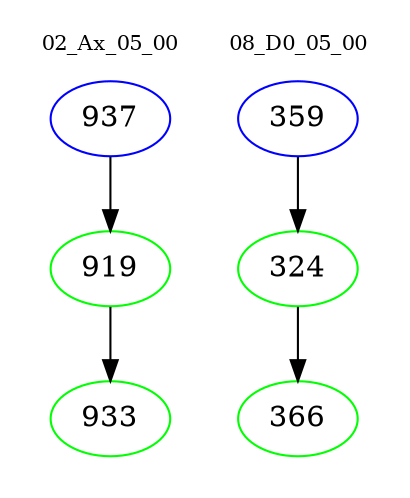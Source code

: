 digraph{
subgraph cluster_0 {
color = white
label = "02_Ax_05_00";
fontsize=10;
T0_937 [label="937", color="blue"]
T0_937 -> T0_919 [color="black"]
T0_919 [label="919", color="green"]
T0_919 -> T0_933 [color="black"]
T0_933 [label="933", color="green"]
}
subgraph cluster_1 {
color = white
label = "08_D0_05_00";
fontsize=10;
T1_359 [label="359", color="blue"]
T1_359 -> T1_324 [color="black"]
T1_324 [label="324", color="green"]
T1_324 -> T1_366 [color="black"]
T1_366 [label="366", color="green"]
}
}
